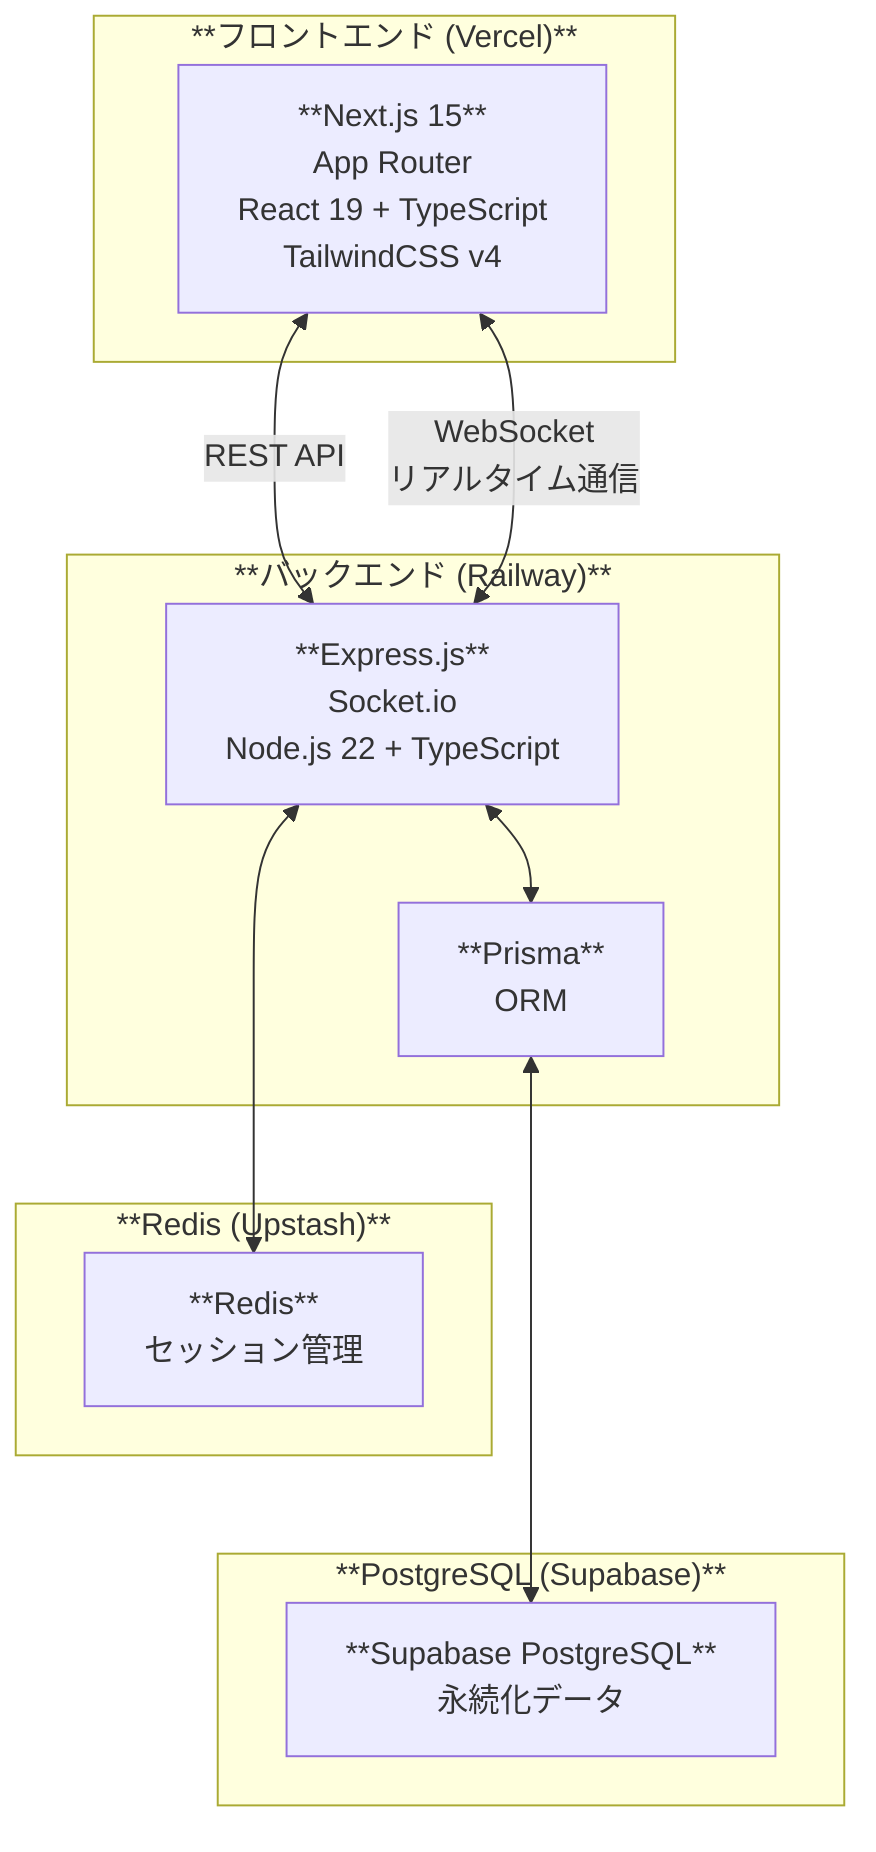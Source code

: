 %%{init:{'theme':'default'}}%%
graph TB
    %% データベース
    subgraph "**PostgreSQL (Supabase)**"
        PostgreSQL["**Supabase PostgreSQL**<br/>永続化データ"]
    end

    subgraph "**Redis (Upstash)**"
        Redis["**Redis**<br/>セッション管理"]
    end

    %% フロントエンド
    subgraph "**フロントエンド (Vercel)**"
        Frontend["**Next.js 15**<br/>App Router<br/>React 19 + TypeScript<br/>TailwindCSS v4"]
    end
    
    %% バックエンド
    subgraph "**バックエンド (Railway)**"
        Backend["**Express.js**<br/>Socket.io<br/>Node.js 22 + TypeScript"]
        Prisma["**Prisma**<br/>ORM"]
    end

    %% 接続関係
    Backend <---> Redis
    Backend <--> Prisma
    Prisma <---> PostgreSQL
    Frontend <--"REST API"--> Backend
    Frontend <--"WebSocket<br/>リアルタイム通信"--> Backend